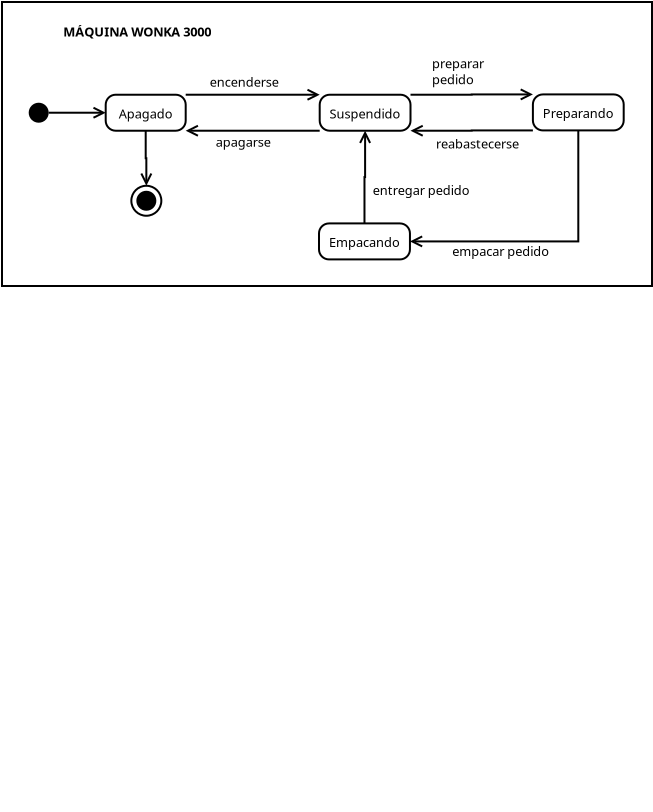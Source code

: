 <?xml version="1.0" encoding="UTF-8"?>
<dia:diagram xmlns:dia="http://www.lysator.liu.se/~alla/dia/">
  <dia:layer name="Background" visible="true" active="true">
    <dia:group>
      <dia:object type="Flowchart - Box" version="0" id="O0">
        <dia:attribute name="obj_pos">
          <dia:point val="0.55,0.8"/>
        </dia:attribute>
        <dia:attribute name="obj_bb">
          <dia:rectangle val="0.5,0.75;33.1,15.05"/>
        </dia:attribute>
        <dia:attribute name="elem_corner">
          <dia:point val="0.55,0.8"/>
        </dia:attribute>
        <dia:attribute name="elem_width">
          <dia:real val="32.5"/>
        </dia:attribute>
        <dia:attribute name="elem_height">
          <dia:real val="14.2"/>
        </dia:attribute>
        <dia:attribute name="show_background">
          <dia:boolean val="true"/>
        </dia:attribute>
        <dia:attribute name="padding">
          <dia:real val="0.5"/>
        </dia:attribute>
        <dia:attribute name="text">
          <dia:composite type="text">
            <dia:attribute name="string">
              <dia:string>##</dia:string>
            </dia:attribute>
            <dia:attribute name="font">
              <dia:font family="sans" style="0" name="Helvetica"/>
            </dia:attribute>
            <dia:attribute name="height">
              <dia:real val="0.8"/>
            </dia:attribute>
            <dia:attribute name="pos">
              <dia:point val="16.8,8.095"/>
            </dia:attribute>
            <dia:attribute name="color">
              <dia:color val="#000000"/>
            </dia:attribute>
            <dia:attribute name="alignment">
              <dia:enum val="1"/>
            </dia:attribute>
          </dia:composite>
        </dia:attribute>
      </dia:object>
      <dia:group>
        <dia:object type="UML - State Term" version="0" id="O1">
          <dia:attribute name="obj_pos">
            <dia:point val="1.885,5.836"/>
          </dia:attribute>
          <dia:attribute name="obj_bb">
            <dia:rectangle val="1.835,5.786;2.935,6.886"/>
          </dia:attribute>
          <dia:attribute name="meta">
            <dia:composite type="dict"/>
          </dia:attribute>
          <dia:attribute name="elem_corner">
            <dia:point val="1.885,5.836"/>
          </dia:attribute>
          <dia:attribute name="elem_width">
            <dia:real val="1"/>
          </dia:attribute>
          <dia:attribute name="elem_height">
            <dia:real val="1"/>
          </dia:attribute>
          <dia:attribute name="line_colour">
            <dia:color val="#000000"/>
          </dia:attribute>
          <dia:attribute name="fill_colour">
            <dia:color val="#ffffff"/>
          </dia:attribute>
          <dia:attribute name="is_final">
            <dia:boolean val="false"/>
          </dia:attribute>
        </dia:object>
        <dia:object type="UML - State" version="0" id="O2">
          <dia:attribute name="obj_pos">
            <dia:point val="5.735,5.436"/>
          </dia:attribute>
          <dia:attribute name="obj_bb">
            <dia:rectangle val="5.685,5.386;9.785,7.286"/>
          </dia:attribute>
          <dia:attribute name="meta">
            <dia:composite type="dict"/>
          </dia:attribute>
          <dia:attribute name="elem_corner">
            <dia:point val="5.735,5.436"/>
          </dia:attribute>
          <dia:attribute name="elem_width">
            <dia:real val="4"/>
          </dia:attribute>
          <dia:attribute name="elem_height">
            <dia:real val="1.8"/>
          </dia:attribute>
          <dia:attribute name="line_colour">
            <dia:color val="#000000"/>
          </dia:attribute>
          <dia:attribute name="fill_colour">
            <dia:color val="#ffffff"/>
          </dia:attribute>
          <dia:attribute name="text">
            <dia:composite type="text">
              <dia:attribute name="string">
                <dia:string>#Apagado#</dia:string>
              </dia:attribute>
              <dia:attribute name="font">
                <dia:font family="sans" style="0" name="Helvetica"/>
              </dia:attribute>
              <dia:attribute name="height">
                <dia:real val="0.8"/>
              </dia:attribute>
              <dia:attribute name="pos">
                <dia:point val="7.735,6.531"/>
              </dia:attribute>
              <dia:attribute name="color">
                <dia:color val="#000000"/>
              </dia:attribute>
              <dia:attribute name="alignment">
                <dia:enum val="1"/>
              </dia:attribute>
            </dia:composite>
          </dia:attribute>
          <dia:attribute name="entry_action">
            <dia:string>##</dia:string>
          </dia:attribute>
          <dia:attribute name="do_action">
            <dia:string>##</dia:string>
          </dia:attribute>
          <dia:attribute name="exit_action">
            <dia:string>##</dia:string>
          </dia:attribute>
        </dia:object>
        <dia:object type="Standard - Text" version="1" id="O3">
          <dia:attribute name="obj_pos">
            <dia:point val="7.735,6.336"/>
          </dia:attribute>
          <dia:attribute name="obj_bb">
            <dia:rectangle val="7.735,5.741;7.735,6.488"/>
          </dia:attribute>
          <dia:attribute name="text">
            <dia:composite type="text">
              <dia:attribute name="string">
                <dia:string>##</dia:string>
              </dia:attribute>
              <dia:attribute name="font">
                <dia:font family="sans" style="0" name="Helvetica"/>
              </dia:attribute>
              <dia:attribute name="height">
                <dia:real val="0.8"/>
              </dia:attribute>
              <dia:attribute name="pos">
                <dia:point val="7.735,6.336"/>
              </dia:attribute>
              <dia:attribute name="color">
                <dia:color val="#000000"/>
              </dia:attribute>
              <dia:attribute name="alignment">
                <dia:enum val="0"/>
              </dia:attribute>
            </dia:composite>
          </dia:attribute>
          <dia:attribute name="valign">
            <dia:enum val="3"/>
          </dia:attribute>
          <dia:connections>
            <dia:connection handle="0" to="O2" connection="8"/>
          </dia:connections>
        </dia:object>
        <dia:object type="UML - State" version="0" id="O4">
          <dia:attribute name="obj_pos">
            <dia:point val="16.435,5.436"/>
          </dia:attribute>
          <dia:attribute name="obj_bb">
            <dia:rectangle val="16.385,5.386;21.223,7.286"/>
          </dia:attribute>
          <dia:attribute name="meta">
            <dia:composite type="dict"/>
          </dia:attribute>
          <dia:attribute name="elem_corner">
            <dia:point val="16.435,5.436"/>
          </dia:attribute>
          <dia:attribute name="elem_width">
            <dia:real val="4.737"/>
          </dia:attribute>
          <dia:attribute name="elem_height">
            <dia:real val="1.8"/>
          </dia:attribute>
          <dia:attribute name="line_colour">
            <dia:color val="#000000"/>
          </dia:attribute>
          <dia:attribute name="fill_colour">
            <dia:color val="#ffffff"/>
          </dia:attribute>
          <dia:attribute name="text">
            <dia:composite type="text">
              <dia:attribute name="string">
                <dia:string>#Suspendido#</dia:string>
              </dia:attribute>
              <dia:attribute name="font">
                <dia:font family="sans" style="0" name="Helvetica"/>
              </dia:attribute>
              <dia:attribute name="height">
                <dia:real val="0.8"/>
              </dia:attribute>
              <dia:attribute name="pos">
                <dia:point val="18.804,6.531"/>
              </dia:attribute>
              <dia:attribute name="color">
                <dia:color val="#000000"/>
              </dia:attribute>
              <dia:attribute name="alignment">
                <dia:enum val="1"/>
              </dia:attribute>
            </dia:composite>
          </dia:attribute>
          <dia:attribute name="entry_action">
            <dia:string>##</dia:string>
          </dia:attribute>
          <dia:attribute name="do_action">
            <dia:string>##</dia:string>
          </dia:attribute>
          <dia:attribute name="exit_action">
            <dia:string>##</dia:string>
          </dia:attribute>
        </dia:object>
        <dia:object type="UML - State" version="0" id="O5">
          <dia:attribute name="obj_pos">
            <dia:point val="27.095,5.421"/>
          </dia:attribute>
          <dia:attribute name="obj_bb">
            <dia:rectangle val="27.045,5.371;31.823,7.271"/>
          </dia:attribute>
          <dia:attribute name="meta">
            <dia:composite type="dict"/>
          </dia:attribute>
          <dia:attribute name="elem_corner">
            <dia:point val="27.095,5.421"/>
          </dia:attribute>
          <dia:attribute name="elem_width">
            <dia:real val="4.678"/>
          </dia:attribute>
          <dia:attribute name="elem_height">
            <dia:real val="1.8"/>
          </dia:attribute>
          <dia:attribute name="line_colour">
            <dia:color val="#000000"/>
          </dia:attribute>
          <dia:attribute name="fill_colour">
            <dia:color val="#ffffff"/>
          </dia:attribute>
          <dia:attribute name="text">
            <dia:composite type="text">
              <dia:attribute name="string">
                <dia:string>#Preparando#</dia:string>
              </dia:attribute>
              <dia:attribute name="font">
                <dia:font family="sans" style="0" name="Helvetica"/>
              </dia:attribute>
              <dia:attribute name="height">
                <dia:real val="0.8"/>
              </dia:attribute>
              <dia:attribute name="pos">
                <dia:point val="29.434,6.516"/>
              </dia:attribute>
              <dia:attribute name="color">
                <dia:color val="#000000"/>
              </dia:attribute>
              <dia:attribute name="alignment">
                <dia:enum val="1"/>
              </dia:attribute>
            </dia:composite>
          </dia:attribute>
          <dia:attribute name="entry_action">
            <dia:string>##</dia:string>
          </dia:attribute>
          <dia:attribute name="do_action">
            <dia:string>##</dia:string>
          </dia:attribute>
          <dia:attribute name="exit_action">
            <dia:string>##</dia:string>
          </dia:attribute>
        </dia:object>
        <dia:object type="UML - State" version="0" id="O6">
          <dia:attribute name="obj_pos">
            <dia:point val="16.4,11.871"/>
          </dia:attribute>
          <dia:attribute name="obj_bb">
            <dia:rectangle val="16.35,11.821;21.227,13.721"/>
          </dia:attribute>
          <dia:attribute name="meta">
            <dia:composite type="dict"/>
          </dia:attribute>
          <dia:attribute name="elem_corner">
            <dia:point val="16.4,11.871"/>
          </dia:attribute>
          <dia:attribute name="elem_width">
            <dia:real val="4.777"/>
          </dia:attribute>
          <dia:attribute name="elem_height">
            <dia:real val="1.8"/>
          </dia:attribute>
          <dia:attribute name="line_colour">
            <dia:color val="#000000"/>
          </dia:attribute>
          <dia:attribute name="fill_colour">
            <dia:color val="#ffffff"/>
          </dia:attribute>
          <dia:attribute name="text">
            <dia:composite type="text">
              <dia:attribute name="string">
                <dia:string>#Empacando#</dia:string>
              </dia:attribute>
              <dia:attribute name="font">
                <dia:font family="sans" style="0" name="Helvetica"/>
              </dia:attribute>
              <dia:attribute name="height">
                <dia:real val="0.8"/>
              </dia:attribute>
              <dia:attribute name="pos">
                <dia:point val="18.789,12.966"/>
              </dia:attribute>
              <dia:attribute name="color">
                <dia:color val="#000000"/>
              </dia:attribute>
              <dia:attribute name="alignment">
                <dia:enum val="1"/>
              </dia:attribute>
            </dia:composite>
          </dia:attribute>
          <dia:attribute name="entry_action">
            <dia:string>##</dia:string>
          </dia:attribute>
          <dia:attribute name="do_action">
            <dia:string>##</dia:string>
          </dia:attribute>
          <dia:attribute name="exit_action">
            <dia:string>##</dia:string>
          </dia:attribute>
        </dia:object>
        <dia:object type="UML - Transition" version="2" id="O7">
          <dia:attribute name="obj_pos">
            <dia:point val="2.885,6.336"/>
          </dia:attribute>
          <dia:attribute name="obj_bb">
            <dia:rectangle val="2.835,4.236;5.785,6.836"/>
          </dia:attribute>
          <dia:attribute name="meta">
            <dia:composite type="dict"/>
          </dia:attribute>
          <dia:attribute name="orth_points">
            <dia:point val="2.885,6.336"/>
            <dia:point val="3.385,6.336"/>
            <dia:point val="5.235,6.336"/>
            <dia:point val="5.735,6.336"/>
          </dia:attribute>
          <dia:attribute name="orth_orient">
            <dia:enum val="0"/>
            <dia:enum val="1"/>
            <dia:enum val="0"/>
          </dia:attribute>
          <dia:attribute name="orth_autoroute">
            <dia:boolean val="true"/>
          </dia:attribute>
          <dia:attribute name="text_colour">
            <dia:color val="#000000"/>
          </dia:attribute>
          <dia:attribute name="line_colour">
            <dia:color val="#000000"/>
          </dia:attribute>
          <dia:attribute name="trigger">
            <dia:string>##</dia:string>
          </dia:attribute>
          <dia:attribute name="action">
            <dia:string>##</dia:string>
          </dia:attribute>
          <dia:attribute name="guard">
            <dia:string>##</dia:string>
          </dia:attribute>
          <dia:attribute name="trigger_text_pos">
            <dia:point val="3.81,4.836"/>
          </dia:attribute>
          <dia:attribute name="guard_text_pos">
            <dia:point val="3.81,5.836"/>
          </dia:attribute>
          <dia:attribute name="direction_inverted">
            <dia:boolean val="false"/>
          </dia:attribute>
          <dia:connections>
            <dia:connection handle="0" to="O1" connection="4"/>
            <dia:connection handle="1" to="O2" connection="3"/>
          </dia:connections>
        </dia:object>
        <dia:object type="UML - Transition" version="2" id="O8">
          <dia:attribute name="obj_pos">
            <dia:point val="9.735,5.436"/>
          </dia:attribute>
          <dia:attribute name="obj_bb">
            <dia:rectangle val="9.685,3.336;16.485,5.936"/>
          </dia:attribute>
          <dia:attribute name="meta">
            <dia:composite type="dict"/>
          </dia:attribute>
          <dia:attribute name="orth_points">
            <dia:point val="9.735,5.436"/>
            <dia:point val="10.235,5.436"/>
            <dia:point val="15.935,5.436"/>
            <dia:point val="16.435,5.436"/>
          </dia:attribute>
          <dia:attribute name="orth_orient">
            <dia:enum val="0"/>
            <dia:enum val="1"/>
            <dia:enum val="0"/>
          </dia:attribute>
          <dia:attribute name="orth_autoroute">
            <dia:boolean val="true"/>
          </dia:attribute>
          <dia:attribute name="text_colour">
            <dia:color val="#000000"/>
          </dia:attribute>
          <dia:attribute name="line_colour">
            <dia:color val="#000000"/>
          </dia:attribute>
          <dia:attribute name="trigger">
            <dia:string>##</dia:string>
          </dia:attribute>
          <dia:attribute name="action">
            <dia:string>##</dia:string>
          </dia:attribute>
          <dia:attribute name="guard">
            <dia:string>##</dia:string>
          </dia:attribute>
          <dia:attribute name="trigger_text_pos">
            <dia:point val="12.585,3.936"/>
          </dia:attribute>
          <dia:attribute name="guard_text_pos">
            <dia:point val="12.585,4.936"/>
          </dia:attribute>
          <dia:attribute name="direction_inverted">
            <dia:boolean val="false"/>
          </dia:attribute>
          <dia:connections>
            <dia:connection handle="0" to="O2" connection="2"/>
            <dia:connection handle="1" to="O4" connection="0"/>
          </dia:connections>
        </dia:object>
        <dia:object type="UML - Transition" version="2" id="O9">
          <dia:attribute name="obj_pos">
            <dia:point val="16.435,7.236"/>
          </dia:attribute>
          <dia:attribute name="obj_bb">
            <dia:rectangle val="9.685,5.136;16.485,7.736"/>
          </dia:attribute>
          <dia:attribute name="meta">
            <dia:composite type="dict"/>
          </dia:attribute>
          <dia:attribute name="orth_points">
            <dia:point val="16.435,7.236"/>
            <dia:point val="12.942,7.236"/>
            <dia:point val="12.942,7.236"/>
            <dia:point val="9.735,7.236"/>
          </dia:attribute>
          <dia:attribute name="orth_orient">
            <dia:enum val="0"/>
            <dia:enum val="1"/>
            <dia:enum val="0"/>
          </dia:attribute>
          <dia:attribute name="orth_autoroute">
            <dia:boolean val="false"/>
          </dia:attribute>
          <dia:attribute name="text_colour">
            <dia:color val="#000000"/>
          </dia:attribute>
          <dia:attribute name="line_colour">
            <dia:color val="#000000"/>
          </dia:attribute>
          <dia:attribute name="trigger">
            <dia:string>##</dia:string>
          </dia:attribute>
          <dia:attribute name="action">
            <dia:string>##</dia:string>
          </dia:attribute>
          <dia:attribute name="guard">
            <dia:string>##</dia:string>
          </dia:attribute>
          <dia:attribute name="trigger_text_pos">
            <dia:point val="12.442,5.736"/>
          </dia:attribute>
          <dia:attribute name="guard_text_pos">
            <dia:point val="12.442,6.736"/>
          </dia:attribute>
          <dia:attribute name="direction_inverted">
            <dia:boolean val="false"/>
          </dia:attribute>
          <dia:connections>
            <dia:connection handle="0" to="O4" connection="5"/>
            <dia:connection handle="1" to="O2" connection="7"/>
          </dia:connections>
        </dia:object>
        <dia:object type="UML - Transition" version="2" id="O10">
          <dia:attribute name="obj_pos">
            <dia:point val="29.434,7.221"/>
          </dia:attribute>
          <dia:attribute name="obj_bb">
            <dia:rectangle val="21.128,7.171;29.934,13.271"/>
          </dia:attribute>
          <dia:attribute name="meta">
            <dia:composite type="dict"/>
          </dia:attribute>
          <dia:attribute name="orth_points">
            <dia:point val="29.434,7.221"/>
            <dia:point val="29.434,12.771"/>
            <dia:point val="21.177,12.771"/>
          </dia:attribute>
          <dia:attribute name="orth_orient">
            <dia:enum val="1"/>
            <dia:enum val="0"/>
          </dia:attribute>
          <dia:attribute name="orth_autoroute">
            <dia:boolean val="true"/>
          </dia:attribute>
          <dia:attribute name="text_colour">
            <dia:color val="#000000"/>
          </dia:attribute>
          <dia:attribute name="line_colour">
            <dia:color val="#000000"/>
          </dia:attribute>
          <dia:attribute name="trigger">
            <dia:string>##</dia:string>
          </dia:attribute>
          <dia:attribute name="action">
            <dia:string>##</dia:string>
          </dia:attribute>
          <dia:attribute name="guard">
            <dia:string>##</dia:string>
          </dia:attribute>
          <dia:attribute name="trigger_text_pos">
            <dia:point val="28.934,8.496"/>
          </dia:attribute>
          <dia:attribute name="guard_text_pos">
            <dia:point val="28.934,9.496"/>
          </dia:attribute>
          <dia:attribute name="direction_inverted">
            <dia:boolean val="false"/>
          </dia:attribute>
          <dia:connections>
            <dia:connection handle="0" to="O5" connection="6"/>
            <dia:connection handle="1" to="O6" connection="4"/>
          </dia:connections>
        </dia:object>
        <dia:object type="Standard - Text" version="1" id="O11">
          <dia:attribute name="obj_pos">
            <dia:point val="10.935,5.036"/>
          </dia:attribute>
          <dia:attribute name="obj_bb">
            <dia:rectangle val="10.935,4.441;14.68,5.188"/>
          </dia:attribute>
          <dia:attribute name="text">
            <dia:composite type="text">
              <dia:attribute name="string">
                <dia:string>#encenderse#</dia:string>
              </dia:attribute>
              <dia:attribute name="font">
                <dia:font family="sans" style="0" name="Helvetica"/>
              </dia:attribute>
              <dia:attribute name="height">
                <dia:real val="0.8"/>
              </dia:attribute>
              <dia:attribute name="pos">
                <dia:point val="10.935,5.036"/>
              </dia:attribute>
              <dia:attribute name="color">
                <dia:color val="#000000"/>
              </dia:attribute>
              <dia:attribute name="alignment">
                <dia:enum val="0"/>
              </dia:attribute>
            </dia:composite>
          </dia:attribute>
          <dia:attribute name="valign">
            <dia:enum val="3"/>
          </dia:attribute>
        </dia:object>
        <dia:object type="Standard - Text" version="1" id="O12">
          <dia:attribute name="obj_pos">
            <dia:point val="11.235,8.036"/>
          </dia:attribute>
          <dia:attribute name="obj_bb">
            <dia:rectangle val="11.235,7.441;14.218,8.188"/>
          </dia:attribute>
          <dia:attribute name="text">
            <dia:composite type="text">
              <dia:attribute name="string">
                <dia:string>#apagarse#</dia:string>
              </dia:attribute>
              <dia:attribute name="font">
                <dia:font family="sans" style="0" name="Helvetica"/>
              </dia:attribute>
              <dia:attribute name="height">
                <dia:real val="0.8"/>
              </dia:attribute>
              <dia:attribute name="pos">
                <dia:point val="11.235,8.036"/>
              </dia:attribute>
              <dia:attribute name="color">
                <dia:color val="#000000"/>
              </dia:attribute>
              <dia:attribute name="alignment">
                <dia:enum val="0"/>
              </dia:attribute>
            </dia:composite>
          </dia:attribute>
          <dia:attribute name="valign">
            <dia:enum val="3"/>
          </dia:attribute>
        </dia:object>
        <dia:object type="UML - Transition" version="2" id="O13">
          <dia:attribute name="obj_pos">
            <dia:point val="21.173,5.436"/>
          </dia:attribute>
          <dia:attribute name="obj_bb">
            <dia:rectangle val="21.123,3.328;27.145,5.936"/>
          </dia:attribute>
          <dia:attribute name="meta">
            <dia:composite type="dict"/>
          </dia:attribute>
          <dia:attribute name="orth_points">
            <dia:point val="21.173,5.436"/>
            <dia:point val="24.134,5.436"/>
            <dia:point val="24.134,5.421"/>
            <dia:point val="27.095,5.421"/>
          </dia:attribute>
          <dia:attribute name="orth_orient">
            <dia:enum val="0"/>
            <dia:enum val="1"/>
            <dia:enum val="0"/>
          </dia:attribute>
          <dia:attribute name="orth_autoroute">
            <dia:boolean val="true"/>
          </dia:attribute>
          <dia:attribute name="text_colour">
            <dia:color val="#000000"/>
          </dia:attribute>
          <dia:attribute name="line_colour">
            <dia:color val="#000000"/>
          </dia:attribute>
          <dia:attribute name="trigger">
            <dia:string>##</dia:string>
          </dia:attribute>
          <dia:attribute name="action">
            <dia:string>##</dia:string>
          </dia:attribute>
          <dia:attribute name="guard">
            <dia:string>##</dia:string>
          </dia:attribute>
          <dia:attribute name="trigger_text_pos">
            <dia:point val="23.634,3.928"/>
          </dia:attribute>
          <dia:attribute name="guard_text_pos">
            <dia:point val="23.634,4.928"/>
          </dia:attribute>
          <dia:attribute name="direction_inverted">
            <dia:boolean val="false"/>
          </dia:attribute>
          <dia:connections>
            <dia:connection handle="0" to="O4" connection="2"/>
            <dia:connection handle="1" to="O5" connection="0"/>
          </dia:connections>
        </dia:object>
        <dia:object type="UML - Transition" version="2" id="O14">
          <dia:attribute name="obj_pos">
            <dia:point val="18.789,11.871"/>
          </dia:attribute>
          <dia:attribute name="obj_bb">
            <dia:rectangle val="18.046,7.186;19.304,11.921"/>
          </dia:attribute>
          <dia:attribute name="meta">
            <dia:composite type="dict"/>
          </dia:attribute>
          <dia:attribute name="orth_points">
            <dia:point val="18.789,11.871"/>
            <dia:point val="18.789,9.553"/>
            <dia:point val="18.804,9.553"/>
            <dia:point val="18.804,7.236"/>
          </dia:attribute>
          <dia:attribute name="orth_orient">
            <dia:enum val="1"/>
            <dia:enum val="0"/>
            <dia:enum val="1"/>
          </dia:attribute>
          <dia:attribute name="orth_autoroute">
            <dia:boolean val="true"/>
          </dia:attribute>
          <dia:attribute name="text_colour">
            <dia:color val="#000000"/>
          </dia:attribute>
          <dia:attribute name="line_colour">
            <dia:color val="#000000"/>
          </dia:attribute>
          <dia:attribute name="trigger">
            <dia:string>##</dia:string>
          </dia:attribute>
          <dia:attribute name="action">
            <dia:string>##</dia:string>
          </dia:attribute>
          <dia:attribute name="guard">
            <dia:string>##</dia:string>
          </dia:attribute>
          <dia:attribute name="trigger_text_pos">
            <dia:point val="18.296,8.053"/>
          </dia:attribute>
          <dia:attribute name="guard_text_pos">
            <dia:point val="18.296,9.053"/>
          </dia:attribute>
          <dia:attribute name="direction_inverted">
            <dia:boolean val="false"/>
          </dia:attribute>
          <dia:connections>
            <dia:connection handle="0" to="O6" connection="1"/>
            <dia:connection handle="1" to="O4" connection="6"/>
          </dia:connections>
        </dia:object>
        <dia:object type="Standard - Text" version="1" id="O15">
          <dia:attribute name="obj_pos">
            <dia:point val="22.051,4.107"/>
          </dia:attribute>
          <dia:attribute name="obj_bb">
            <dia:rectangle val="22.051,3.512;24.818,5.06"/>
          </dia:attribute>
          <dia:attribute name="text">
            <dia:composite type="text">
              <dia:attribute name="string">
                <dia:string>#preparar
pedido#</dia:string>
              </dia:attribute>
              <dia:attribute name="font">
                <dia:font family="sans" style="0" name="Helvetica"/>
              </dia:attribute>
              <dia:attribute name="height">
                <dia:real val="0.8"/>
              </dia:attribute>
              <dia:attribute name="pos">
                <dia:point val="22.051,4.107"/>
              </dia:attribute>
              <dia:attribute name="color">
                <dia:color val="#000000"/>
              </dia:attribute>
              <dia:attribute name="alignment">
                <dia:enum val="0"/>
              </dia:attribute>
            </dia:composite>
          </dia:attribute>
          <dia:attribute name="valign">
            <dia:enum val="3"/>
          </dia:attribute>
        </dia:object>
        <dia:object type="Standard - Text" version="1" id="O16">
          <dia:attribute name="obj_pos">
            <dia:point val="23.068,13.505"/>
          </dia:attribute>
          <dia:attribute name="obj_bb">
            <dia:rectangle val="23.068,12.91;28.283,13.657"/>
          </dia:attribute>
          <dia:attribute name="text">
            <dia:composite type="text">
              <dia:attribute name="string">
                <dia:string>#empacar pedido#</dia:string>
              </dia:attribute>
              <dia:attribute name="font">
                <dia:font family="sans" style="0" name="Helvetica"/>
              </dia:attribute>
              <dia:attribute name="height">
                <dia:real val="0.8"/>
              </dia:attribute>
              <dia:attribute name="pos">
                <dia:point val="23.068,13.505"/>
              </dia:attribute>
              <dia:attribute name="color">
                <dia:color val="#000000"/>
              </dia:attribute>
              <dia:attribute name="alignment">
                <dia:enum val="0"/>
              </dia:attribute>
            </dia:composite>
          </dia:attribute>
          <dia:attribute name="valign">
            <dia:enum val="3"/>
          </dia:attribute>
        </dia:object>
        <dia:object type="Standard - Text" version="1" id="O17">
          <dia:attribute name="obj_pos">
            <dia:point val="19.092,10.449"/>
          </dia:attribute>
          <dia:attribute name="obj_bb">
            <dia:rectangle val="19.092,9.854;24.237,10.601"/>
          </dia:attribute>
          <dia:attribute name="text">
            <dia:composite type="text">
              <dia:attribute name="string">
                <dia:string>#entregar pedido#</dia:string>
              </dia:attribute>
              <dia:attribute name="font">
                <dia:font family="sans" style="0" name="Helvetica"/>
              </dia:attribute>
              <dia:attribute name="height">
                <dia:real val="0.8"/>
              </dia:attribute>
              <dia:attribute name="pos">
                <dia:point val="19.092,10.449"/>
              </dia:attribute>
              <dia:attribute name="color">
                <dia:color val="#000000"/>
              </dia:attribute>
              <dia:attribute name="alignment">
                <dia:enum val="0"/>
              </dia:attribute>
            </dia:composite>
          </dia:attribute>
          <dia:attribute name="valign">
            <dia:enum val="3"/>
          </dia:attribute>
        </dia:object>
        <dia:object type="UML - State Term" version="0" id="O18">
          <dia:attribute name="obj_pos">
            <dia:point val="7.017,9.988"/>
          </dia:attribute>
          <dia:attribute name="obj_bb">
            <dia:rectangle val="6.967,9.938;8.567,11.538"/>
          </dia:attribute>
          <dia:attribute name="meta">
            <dia:composite type="dict"/>
          </dia:attribute>
          <dia:attribute name="elem_corner">
            <dia:point val="7.017,9.988"/>
          </dia:attribute>
          <dia:attribute name="elem_width">
            <dia:real val="1.5"/>
          </dia:attribute>
          <dia:attribute name="elem_height">
            <dia:real val="1.5"/>
          </dia:attribute>
          <dia:attribute name="line_colour">
            <dia:color val="#000000"/>
          </dia:attribute>
          <dia:attribute name="fill_colour">
            <dia:color val="#ffffff"/>
          </dia:attribute>
          <dia:attribute name="is_final">
            <dia:boolean val="true"/>
          </dia:attribute>
        </dia:object>
        <dia:object type="UML - Transition" version="2" id="O19">
          <dia:attribute name="obj_pos">
            <dia:point val="7.735,7.236"/>
          </dia:attribute>
          <dia:attribute name="obj_bb">
            <dia:rectangle val="7.001,6.512;8.267,10.038"/>
          </dia:attribute>
          <dia:attribute name="meta">
            <dia:composite type="dict"/>
          </dia:attribute>
          <dia:attribute name="orth_points">
            <dia:point val="7.735,7.236"/>
            <dia:point val="7.735,8.612"/>
            <dia:point val="7.767,8.612"/>
            <dia:point val="7.767,9.988"/>
          </dia:attribute>
          <dia:attribute name="orth_orient">
            <dia:enum val="1"/>
            <dia:enum val="0"/>
            <dia:enum val="1"/>
          </dia:attribute>
          <dia:attribute name="orth_autoroute">
            <dia:boolean val="true"/>
          </dia:attribute>
          <dia:attribute name="text_colour">
            <dia:color val="#000000"/>
          </dia:attribute>
          <dia:attribute name="line_colour">
            <dia:color val="#000000"/>
          </dia:attribute>
          <dia:attribute name="trigger">
            <dia:string>##</dia:string>
          </dia:attribute>
          <dia:attribute name="action">
            <dia:string>##</dia:string>
          </dia:attribute>
          <dia:attribute name="guard">
            <dia:string>##</dia:string>
          </dia:attribute>
          <dia:attribute name="trigger_text_pos">
            <dia:point val="7.251,7.112"/>
          </dia:attribute>
          <dia:attribute name="guard_text_pos">
            <dia:point val="7.251,8.112"/>
          </dia:attribute>
          <dia:attribute name="direction_inverted">
            <dia:boolean val="false"/>
          </dia:attribute>
          <dia:connections>
            <dia:connection handle="0" to="O2" connection="6"/>
            <dia:connection handle="1" to="O18" connection="1"/>
          </dia:connections>
        </dia:object>
        <dia:object type="Standard - Text" version="1" id="O20">
          <dia:attribute name="obj_pos">
            <dia:point val="13.745,41.098"/>
          </dia:attribute>
          <dia:attribute name="obj_bb">
            <dia:rectangle val="13.745,40.503;13.745,41.251"/>
          </dia:attribute>
          <dia:attribute name="text">
            <dia:composite type="text">
              <dia:attribute name="string">
                <dia:string>##</dia:string>
              </dia:attribute>
              <dia:attribute name="font">
                <dia:font family="sans" style="0" name="Helvetica"/>
              </dia:attribute>
              <dia:attribute name="height">
                <dia:real val="0.8"/>
              </dia:attribute>
              <dia:attribute name="pos">
                <dia:point val="13.745,41.098"/>
              </dia:attribute>
              <dia:attribute name="color">
                <dia:color val="#000000"/>
              </dia:attribute>
              <dia:attribute name="alignment">
                <dia:enum val="0"/>
              </dia:attribute>
            </dia:composite>
          </dia:attribute>
          <dia:attribute name="valign">
            <dia:enum val="3"/>
          </dia:attribute>
        </dia:object>
        <dia:object type="Standard - Text" version="1" id="O21">
          <dia:attribute name="obj_pos">
            <dia:point val="13.745,41.098"/>
          </dia:attribute>
          <dia:attribute name="obj_bb">
            <dia:rectangle val="13.745,40.503;13.745,41.251"/>
          </dia:attribute>
          <dia:attribute name="text">
            <dia:composite type="text">
              <dia:attribute name="string">
                <dia:string>##</dia:string>
              </dia:attribute>
              <dia:attribute name="font">
                <dia:font family="sans" style="0" name="Helvetica"/>
              </dia:attribute>
              <dia:attribute name="height">
                <dia:real val="0.8"/>
              </dia:attribute>
              <dia:attribute name="pos">
                <dia:point val="13.745,41.098"/>
              </dia:attribute>
              <dia:attribute name="color">
                <dia:color val="#000000"/>
              </dia:attribute>
              <dia:attribute name="alignment">
                <dia:enum val="0"/>
              </dia:attribute>
            </dia:composite>
          </dia:attribute>
          <dia:attribute name="valign">
            <dia:enum val="3"/>
          </dia:attribute>
        </dia:object>
        <dia:object type="Standard - Text" version="1" id="O22">
          <dia:attribute name="obj_pos">
            <dia:point val="3.609,2.525"/>
          </dia:attribute>
          <dia:attribute name="obj_bb">
            <dia:rectangle val="3.609,1.93;12.074,2.678"/>
          </dia:attribute>
          <dia:attribute name="text">
            <dia:composite type="text">
              <dia:attribute name="string">
                <dia:string>#MÁQUINA WONKA 3000#</dia:string>
              </dia:attribute>
              <dia:attribute name="font">
                <dia:font family="sans" style="80" name="Helvetica-Bold"/>
              </dia:attribute>
              <dia:attribute name="height">
                <dia:real val="0.8"/>
              </dia:attribute>
              <dia:attribute name="pos">
                <dia:point val="3.609,2.525"/>
              </dia:attribute>
              <dia:attribute name="color">
                <dia:color val="#000000"/>
              </dia:attribute>
              <dia:attribute name="alignment">
                <dia:enum val="0"/>
              </dia:attribute>
            </dia:composite>
          </dia:attribute>
          <dia:attribute name="valign">
            <dia:enum val="3"/>
          </dia:attribute>
        </dia:object>
        <dia:object type="UML - Transition" version="2" id="O23">
          <dia:attribute name="obj_pos">
            <dia:point val="27.095,7.221"/>
          </dia:attribute>
          <dia:attribute name="obj_bb">
            <dia:rectangle val="21.123,5.128;27.145,7.736"/>
          </dia:attribute>
          <dia:attribute name="meta">
            <dia:composite type="dict"/>
          </dia:attribute>
          <dia:attribute name="orth_points">
            <dia:point val="27.095,7.221"/>
            <dia:point val="24.134,7.221"/>
            <dia:point val="24.134,7.236"/>
            <dia:point val="21.173,7.236"/>
          </dia:attribute>
          <dia:attribute name="orth_orient">
            <dia:enum val="0"/>
            <dia:enum val="1"/>
            <dia:enum val="0"/>
          </dia:attribute>
          <dia:attribute name="orth_autoroute">
            <dia:boolean val="true"/>
          </dia:attribute>
          <dia:attribute name="text_colour">
            <dia:color val="#000000"/>
          </dia:attribute>
          <dia:attribute name="line_colour">
            <dia:color val="#000000"/>
          </dia:attribute>
          <dia:attribute name="trigger">
            <dia:string>##</dia:string>
          </dia:attribute>
          <dia:attribute name="action">
            <dia:string>##</dia:string>
          </dia:attribute>
          <dia:attribute name="guard">
            <dia:string>##</dia:string>
          </dia:attribute>
          <dia:attribute name="trigger_text_pos">
            <dia:point val="23.634,5.728"/>
          </dia:attribute>
          <dia:attribute name="guard_text_pos">
            <dia:point val="23.634,6.728"/>
          </dia:attribute>
          <dia:attribute name="direction_inverted">
            <dia:boolean val="false"/>
          </dia:attribute>
          <dia:connections>
            <dia:connection handle="0" to="O5" connection="5"/>
            <dia:connection handle="1" to="O4" connection="7"/>
          </dia:connections>
        </dia:object>
        <dia:object type="Standard - Text" version="1" id="O24">
          <dia:attribute name="obj_pos">
            <dia:point val="24.247,4.928"/>
          </dia:attribute>
          <dia:attribute name="obj_bb">
            <dia:rectangle val="24.247,4.333;24.247,5.081"/>
          </dia:attribute>
          <dia:attribute name="text">
            <dia:composite type="text">
              <dia:attribute name="string">
                <dia:string>##</dia:string>
              </dia:attribute>
              <dia:attribute name="font">
                <dia:font family="sans" style="0" name="Helvetica"/>
              </dia:attribute>
              <dia:attribute name="height">
                <dia:real val="0.8"/>
              </dia:attribute>
              <dia:attribute name="pos">
                <dia:point val="24.247,4.928"/>
              </dia:attribute>
              <dia:attribute name="color">
                <dia:color val="#000000"/>
              </dia:attribute>
              <dia:attribute name="alignment">
                <dia:enum val="0"/>
              </dia:attribute>
            </dia:composite>
          </dia:attribute>
          <dia:attribute name="valign">
            <dia:enum val="3"/>
          </dia:attribute>
        </dia:object>
        <dia:object type="Standard - Text" version="1" id="O25">
          <dia:attribute name="obj_pos">
            <dia:point val="22.247,8.128"/>
          </dia:attribute>
          <dia:attribute name="obj_bb">
            <dia:rectangle val="22.247,7.533;26.797,8.281"/>
          </dia:attribute>
          <dia:attribute name="text">
            <dia:composite type="text">
              <dia:attribute name="string">
                <dia:string>#reabastecerse#</dia:string>
              </dia:attribute>
              <dia:attribute name="font">
                <dia:font family="sans" style="0" name="Helvetica"/>
              </dia:attribute>
              <dia:attribute name="height">
                <dia:real val="0.8"/>
              </dia:attribute>
              <dia:attribute name="pos">
                <dia:point val="22.247,8.128"/>
              </dia:attribute>
              <dia:attribute name="color">
                <dia:color val="#000000"/>
              </dia:attribute>
              <dia:attribute name="alignment">
                <dia:enum val="0"/>
              </dia:attribute>
            </dia:composite>
          </dia:attribute>
          <dia:attribute name="valign">
            <dia:enum val="3"/>
          </dia:attribute>
        </dia:object>
        <dia:object type="Standard - Text" version="1" id="O26">
          <dia:attribute name="obj_pos">
            <dia:point val="23.997,9.778"/>
          </dia:attribute>
          <dia:attribute name="obj_bb">
            <dia:rectangle val="23.997,9.183;23.997,9.931"/>
          </dia:attribute>
          <dia:attribute name="text">
            <dia:composite type="text">
              <dia:attribute name="string">
                <dia:string>##</dia:string>
              </dia:attribute>
              <dia:attribute name="font">
                <dia:font family="sans" style="0" name="Helvetica"/>
              </dia:attribute>
              <dia:attribute name="height">
                <dia:real val="0.8"/>
              </dia:attribute>
              <dia:attribute name="pos">
                <dia:point val="23.997,9.778"/>
              </dia:attribute>
              <dia:attribute name="color">
                <dia:color val="#000000"/>
              </dia:attribute>
              <dia:attribute name="alignment">
                <dia:enum val="0"/>
              </dia:attribute>
            </dia:composite>
          </dia:attribute>
          <dia:attribute name="valign">
            <dia:enum val="3"/>
          </dia:attribute>
        </dia:object>
        <dia:object type="Standard - Text" version="1" id="O27">
          <dia:attribute name="obj_pos">
            <dia:point val="25.447,13.178"/>
          </dia:attribute>
          <dia:attribute name="obj_bb">
            <dia:rectangle val="25.447,12.583;25.447,13.331"/>
          </dia:attribute>
          <dia:attribute name="text">
            <dia:composite type="text">
              <dia:attribute name="string">
                <dia:string>##</dia:string>
              </dia:attribute>
              <dia:attribute name="font">
                <dia:font family="sans" style="0" name="Helvetica"/>
              </dia:attribute>
              <dia:attribute name="height">
                <dia:real val="0.8"/>
              </dia:attribute>
              <dia:attribute name="pos">
                <dia:point val="25.447,13.178"/>
              </dia:attribute>
              <dia:attribute name="color">
                <dia:color val="#000000"/>
              </dia:attribute>
              <dia:attribute name="alignment">
                <dia:enum val="0"/>
              </dia:attribute>
            </dia:composite>
          </dia:attribute>
          <dia:attribute name="valign">
            <dia:enum val="3"/>
          </dia:attribute>
        </dia:object>
        <dia:object type="Standard - Text" version="1" id="O28">
          <dia:attribute name="obj_pos">
            <dia:point val="17.097,9.128"/>
          </dia:attribute>
          <dia:attribute name="obj_bb">
            <dia:rectangle val="17.097,8.533;17.097,9.281"/>
          </dia:attribute>
          <dia:attribute name="text">
            <dia:composite type="text">
              <dia:attribute name="string">
                <dia:string>##</dia:string>
              </dia:attribute>
              <dia:attribute name="font">
                <dia:font family="sans" style="0" name="Helvetica"/>
              </dia:attribute>
              <dia:attribute name="height">
                <dia:real val="0.8"/>
              </dia:attribute>
              <dia:attribute name="pos">
                <dia:point val="17.097,9.128"/>
              </dia:attribute>
              <dia:attribute name="color">
                <dia:color val="#000000"/>
              </dia:attribute>
              <dia:attribute name="alignment">
                <dia:enum val="0"/>
              </dia:attribute>
            </dia:composite>
          </dia:attribute>
          <dia:attribute name="valign">
            <dia:enum val="3"/>
          </dia:attribute>
        </dia:object>
      </dia:group>
    </dia:group>
  </dia:layer>
</dia:diagram>
